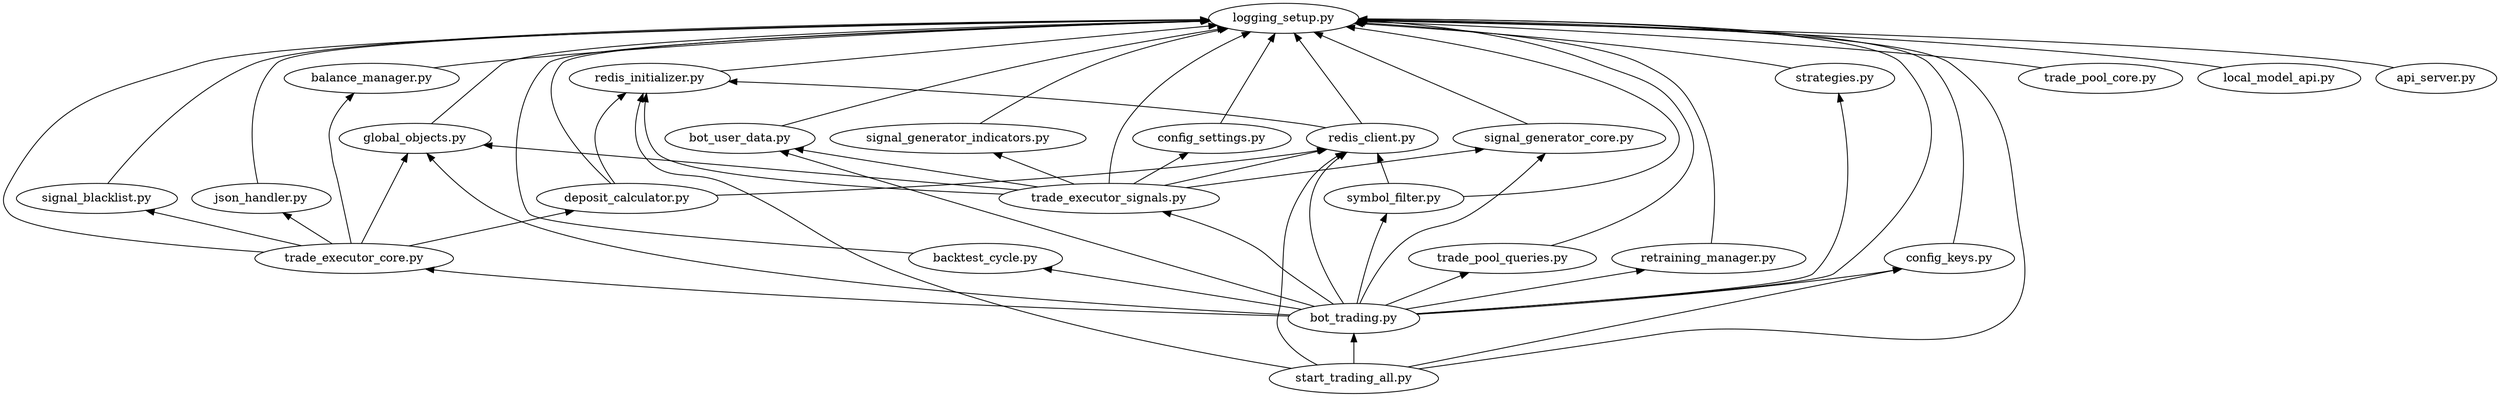 digraph trading_bot {
    rankdir=BT;

    // Core Trading Logic Modules
    trade_executor_core [label="trade_executor_core.py"];
    trade_executor_signals [label="trade_executor_signals.py"];
    bot_trading [label="bot_trading.py"];
    start_trading_all [label="start_trading_all.py"];
    signal_generator_core [label="signal_generator_core.py"];
    signal_generator_indicators [label="signal_generator_indicators.py"];
    strategies [label="strategies.py"];
    trade_pool_core [label="trade_pool_core.py"];
    trade_pool_queries [label="trade_pool_queries.py"];
    global_objects [label="global_objects.py"];
    symbol_filter [label="symbol_filter.py"];
    balance_manager [label="balance_manager.py"];
    deposit_calculator [label="deposit_calculator.py"];
    signal_blacklist [label="signal_blacklist.py"];
    retraining_manager [label="retraining_manager.py"];
    local_model_api [label="local_model_api.py"];

    // Supporting Modules
    logging_setup [label="logging_setup.py"];
    config_keys [label="config_keys.py"];
    redis_initializer [label="redis_initializer.py"];
    redis_client [label="redis_client.py"];
    json_handler [label="json_handler.py"];
    config_settings [label="config_settings.py"];
    backtest_cycle [label="backtest_cycle.py"];
    bot_user_data [label="bot_user_data.py"];
    api_server [label="api_server.py"];

    // Additional Modules (abbreviated for brevity)
    // ... (other 78 modules)

    // Dependencies
    trade_executor_core -> balance_manager;
    trade_executor_core -> deposit_calculator;
    trade_executor_core -> signal_blacklist;
    trade_executor_core -> logging_setup;
    trade_executor_core -> json_handler;
    trade_executor_core -> global_objects;

    trade_executor_signals -> logging_setup;
    trade_executor_signals -> signal_generator_core;
    trade_executor_signals -> signal_generator_indicators;
    trade_executor_signals -> global_objects;
    trade_executor_signals -> config_settings;
    trade_executor_signals -> redis_initializer;
    trade_executor_signals -> bot_user_data;
    trade_executor_signals -> redis_client;

    bot_trading -> trade_executor_core;
    bot_trading -> trade_executor_signals;
    bot_trading -> logging_setup;
    bot_trading -> signal_generator_core;
    bot_trading -> strategies;
    bot_trading -> trade_pool_queries;
    bot_trading -> global_objects;
    bot_trading -> symbol_filter;
    bot_trading -> config_keys;
    bot_trading -> bot_user_data;
    bot_trading -> redis_client;
    bot_trading -> retraining_manager;
    bot_trading -> backtest_cycle;

    start_trading_all -> bot_trading;
    start_trading_all -> config_keys;
    start_trading_all -> logging_setup;
    start_trading_all -> redis_initializer;
    start_trading_all -> redis_client;

    signal_generator_core -> logging_setup;
    signal_generator_indicators -> logging_setup;
    strategies -> logging_setup;
    trade_pool_core -> logging_setup;
    trade_pool_queries -> logging_setup;
    global_objects -> logging_setup;
    symbol_filter -> logging_setup;
    symbol_filter -> redis_client;
    balance_manager -> logging_setup;
    deposit_calculator -> logging_setup;
    deposit_calculator -> redis_initializer;
    deposit_calculator -> redis_client;
    signal_blacklist -> logging_setup;
    retraining_manager -> logging_setup;
    local_model_api -> logging_setup;

    // Supporting Modules Dependencies
    redis_initializer -> logging_setup;
    redis_client -> redis_initializer;
    redis_client -> logging_setup;
    json_handler -> logging_setup;
    config_settings -> logging_setup;
    backtest_cycle -> logging_setup;
    bot_user_data -> logging_setup;
    api_server -> logging_setup;
    config_keys -> logging_setup;
}
